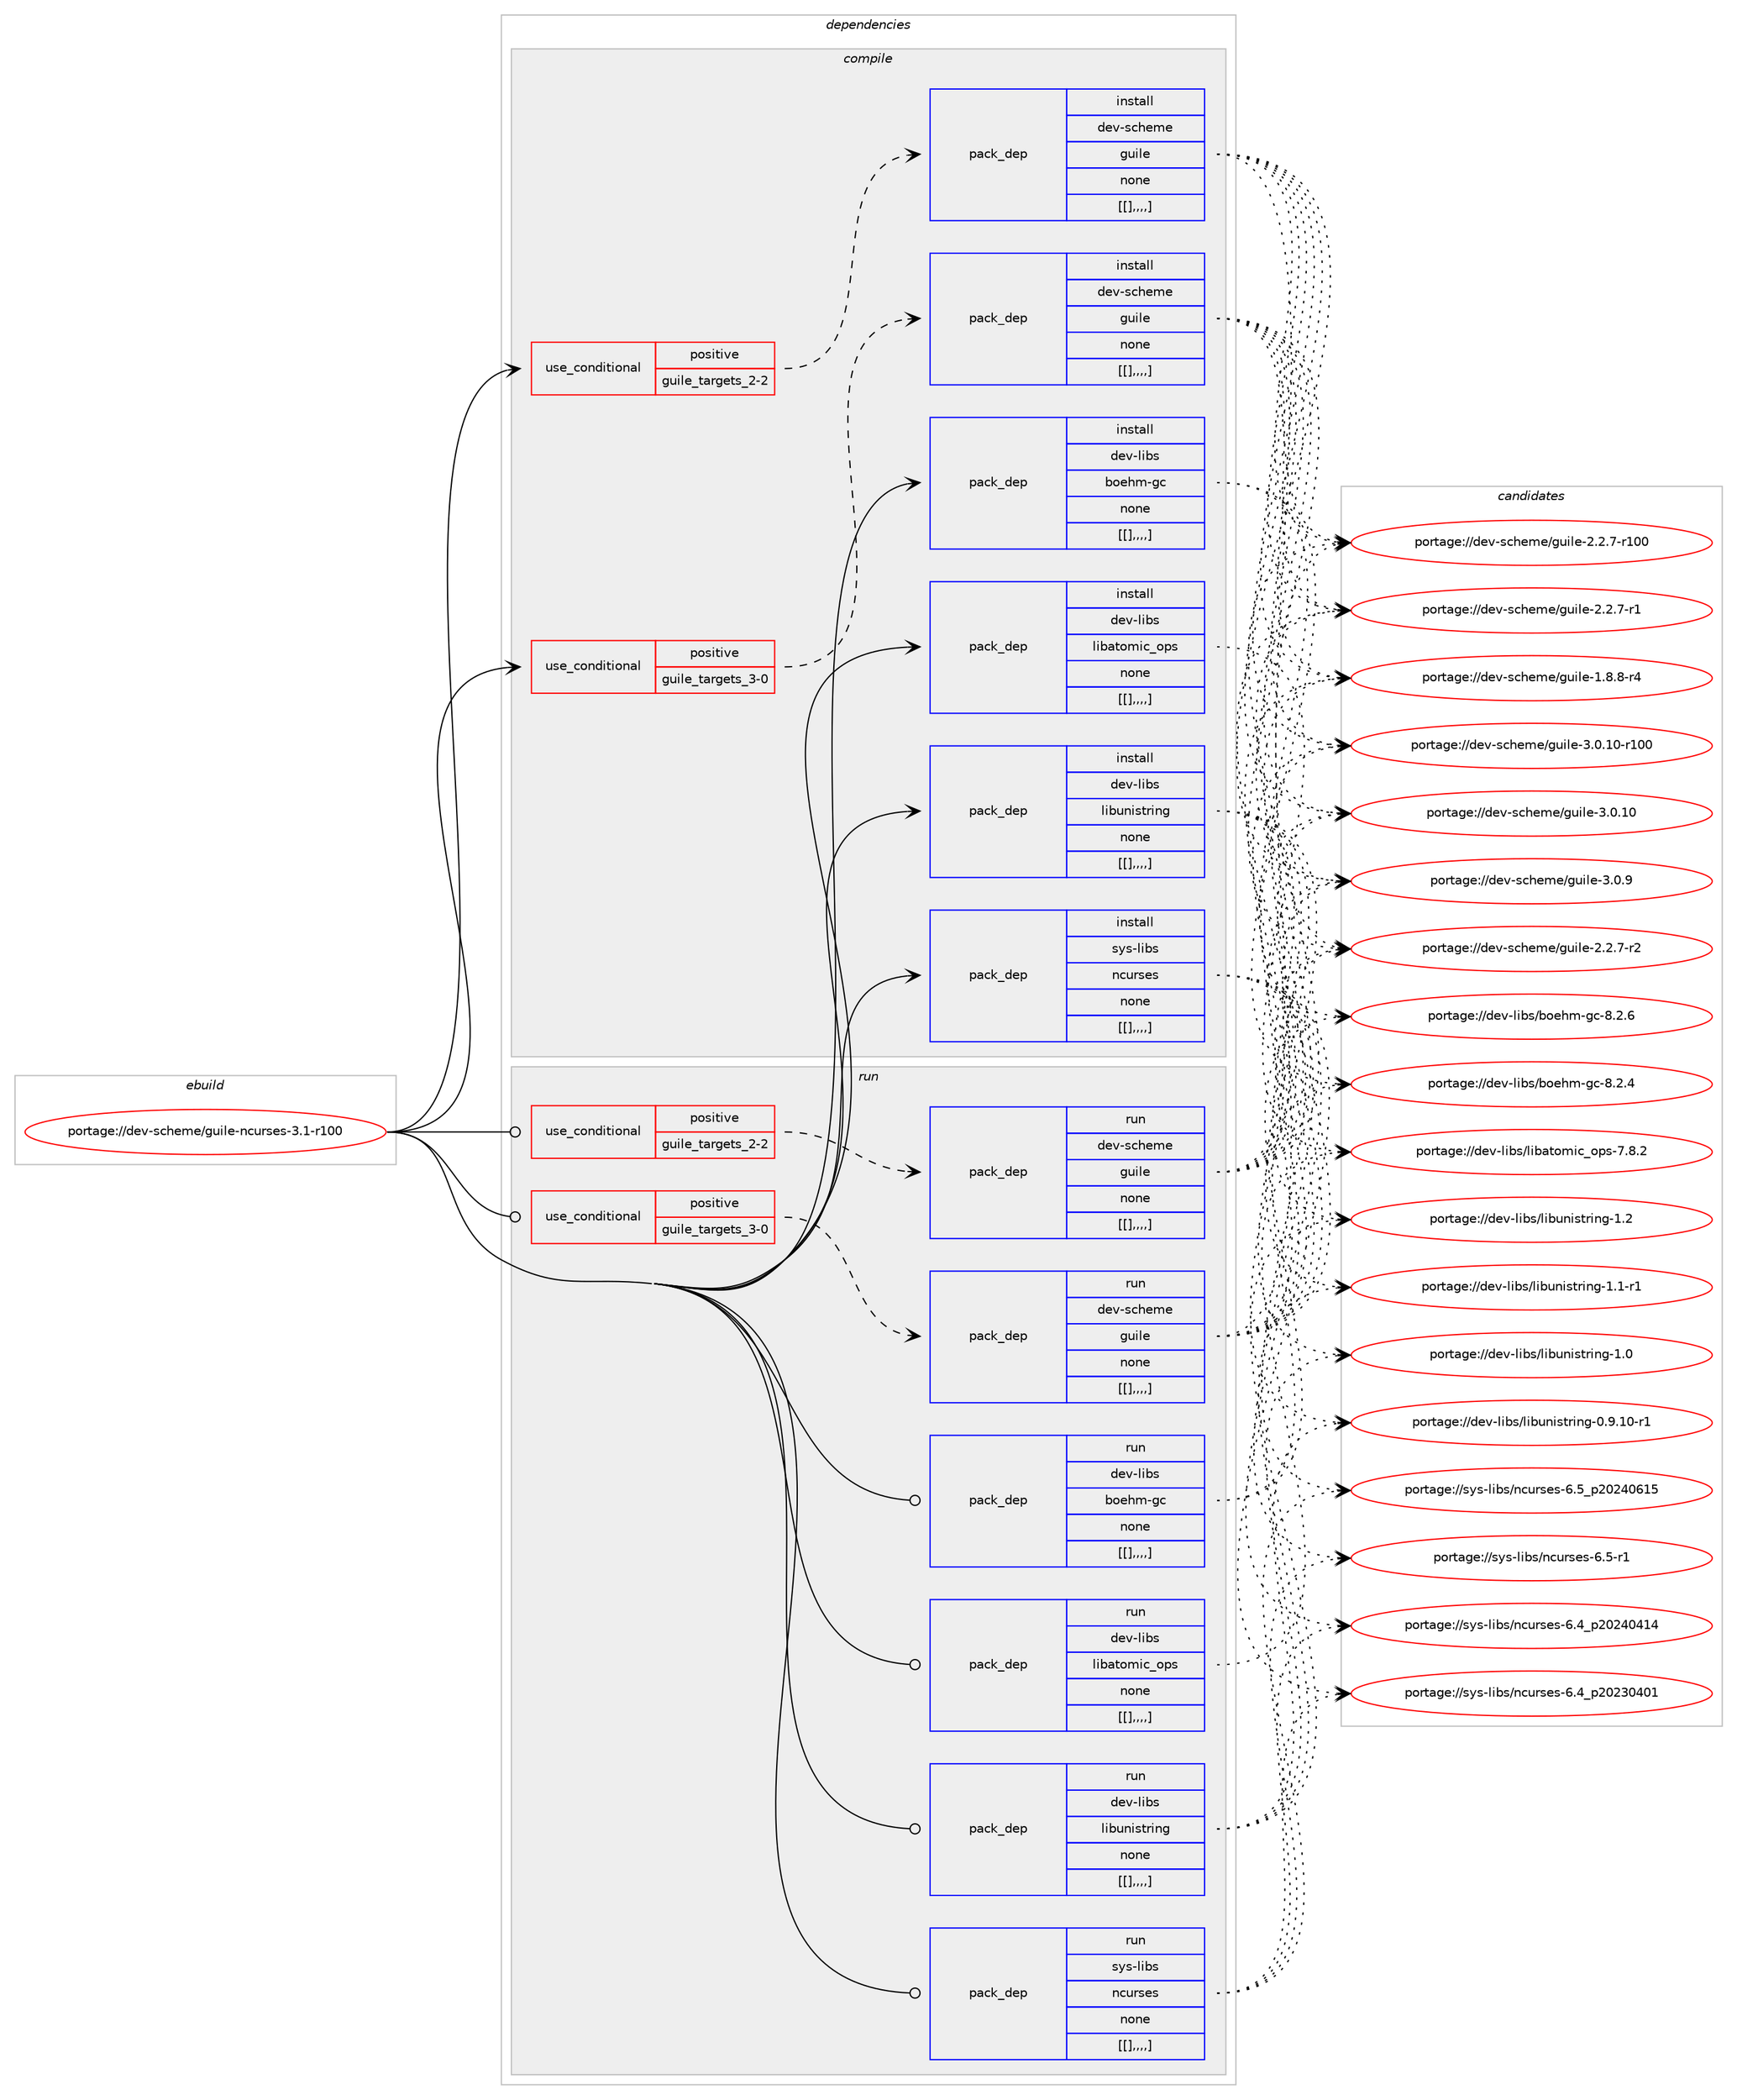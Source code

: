 digraph prolog {

# *************
# Graph options
# *************

newrank=true;
concentrate=true;
compound=true;
graph [rankdir=LR,fontname=Helvetica,fontsize=10,ranksep=1.5];#, ranksep=2.5, nodesep=0.2];
edge  [arrowhead=vee];
node  [fontname=Helvetica,fontsize=10];

# **********
# The ebuild
# **********

subgraph cluster_leftcol {
color=gray;
label=<<i>ebuild</i>>;
id [label="portage://dev-scheme/guile-ncurses-3.1-r100", color=red, width=4, href="../dev-scheme/guile-ncurses-3.1-r100.svg"];
}

# ****************
# The dependencies
# ****************

subgraph cluster_midcol {
color=gray;
label=<<i>dependencies</i>>;
subgraph cluster_compile {
fillcolor="#eeeeee";
style=filled;
label=<<i>compile</i>>;
subgraph cond61493 {
dependency213587 [label=<<TABLE BORDER="0" CELLBORDER="1" CELLSPACING="0" CELLPADDING="4"><TR><TD ROWSPAN="3" CELLPADDING="10">use_conditional</TD></TR><TR><TD>positive</TD></TR><TR><TD>guile_targets_2-2</TD></TR></TABLE>>, shape=none, color=red];
subgraph pack150707 {
dependency213588 [label=<<TABLE BORDER="0" CELLBORDER="1" CELLSPACING="0" CELLPADDING="4" WIDTH="220"><TR><TD ROWSPAN="6" CELLPADDING="30">pack_dep</TD></TR><TR><TD WIDTH="110">install</TD></TR><TR><TD>dev-scheme</TD></TR><TR><TD>guile</TD></TR><TR><TD>none</TD></TR><TR><TD>[[],,,,]</TD></TR></TABLE>>, shape=none, color=blue];
}
dependency213587:e -> dependency213588:w [weight=20,style="dashed",arrowhead="vee"];
}
id:e -> dependency213587:w [weight=20,style="solid",arrowhead="vee"];
subgraph cond61494 {
dependency213589 [label=<<TABLE BORDER="0" CELLBORDER="1" CELLSPACING="0" CELLPADDING="4"><TR><TD ROWSPAN="3" CELLPADDING="10">use_conditional</TD></TR><TR><TD>positive</TD></TR><TR><TD>guile_targets_3-0</TD></TR></TABLE>>, shape=none, color=red];
subgraph pack150708 {
dependency213590 [label=<<TABLE BORDER="0" CELLBORDER="1" CELLSPACING="0" CELLPADDING="4" WIDTH="220"><TR><TD ROWSPAN="6" CELLPADDING="30">pack_dep</TD></TR><TR><TD WIDTH="110">install</TD></TR><TR><TD>dev-scheme</TD></TR><TR><TD>guile</TD></TR><TR><TD>none</TD></TR><TR><TD>[[],,,,]</TD></TR></TABLE>>, shape=none, color=blue];
}
dependency213589:e -> dependency213590:w [weight=20,style="dashed",arrowhead="vee"];
}
id:e -> dependency213589:w [weight=20,style="solid",arrowhead="vee"];
subgraph pack150709 {
dependency213591 [label=<<TABLE BORDER="0" CELLBORDER="1" CELLSPACING="0" CELLPADDING="4" WIDTH="220"><TR><TD ROWSPAN="6" CELLPADDING="30">pack_dep</TD></TR><TR><TD WIDTH="110">install</TD></TR><TR><TD>dev-libs</TD></TR><TR><TD>boehm-gc</TD></TR><TR><TD>none</TD></TR><TR><TD>[[],,,,]</TD></TR></TABLE>>, shape=none, color=blue];
}
id:e -> dependency213591:w [weight=20,style="solid",arrowhead="vee"];
subgraph pack150710 {
dependency213592 [label=<<TABLE BORDER="0" CELLBORDER="1" CELLSPACING="0" CELLPADDING="4" WIDTH="220"><TR><TD ROWSPAN="6" CELLPADDING="30">pack_dep</TD></TR><TR><TD WIDTH="110">install</TD></TR><TR><TD>dev-libs</TD></TR><TR><TD>libatomic_ops</TD></TR><TR><TD>none</TD></TR><TR><TD>[[],,,,]</TD></TR></TABLE>>, shape=none, color=blue];
}
id:e -> dependency213592:w [weight=20,style="solid",arrowhead="vee"];
subgraph pack150711 {
dependency213593 [label=<<TABLE BORDER="0" CELLBORDER="1" CELLSPACING="0" CELLPADDING="4" WIDTH="220"><TR><TD ROWSPAN="6" CELLPADDING="30">pack_dep</TD></TR><TR><TD WIDTH="110">install</TD></TR><TR><TD>dev-libs</TD></TR><TR><TD>libunistring</TD></TR><TR><TD>none</TD></TR><TR><TD>[[],,,,]</TD></TR></TABLE>>, shape=none, color=blue];
}
id:e -> dependency213593:w [weight=20,style="solid",arrowhead="vee"];
subgraph pack150712 {
dependency213594 [label=<<TABLE BORDER="0" CELLBORDER="1" CELLSPACING="0" CELLPADDING="4" WIDTH="220"><TR><TD ROWSPAN="6" CELLPADDING="30">pack_dep</TD></TR><TR><TD WIDTH="110">install</TD></TR><TR><TD>sys-libs</TD></TR><TR><TD>ncurses</TD></TR><TR><TD>none</TD></TR><TR><TD>[[],,,,]</TD></TR></TABLE>>, shape=none, color=blue];
}
id:e -> dependency213594:w [weight=20,style="solid",arrowhead="vee"];
}
subgraph cluster_compileandrun {
fillcolor="#eeeeee";
style=filled;
label=<<i>compile and run</i>>;
}
subgraph cluster_run {
fillcolor="#eeeeee";
style=filled;
label=<<i>run</i>>;
subgraph cond61495 {
dependency213595 [label=<<TABLE BORDER="0" CELLBORDER="1" CELLSPACING="0" CELLPADDING="4"><TR><TD ROWSPAN="3" CELLPADDING="10">use_conditional</TD></TR><TR><TD>positive</TD></TR><TR><TD>guile_targets_2-2</TD></TR></TABLE>>, shape=none, color=red];
subgraph pack150713 {
dependency213596 [label=<<TABLE BORDER="0" CELLBORDER="1" CELLSPACING="0" CELLPADDING="4" WIDTH="220"><TR><TD ROWSPAN="6" CELLPADDING="30">pack_dep</TD></TR><TR><TD WIDTH="110">run</TD></TR><TR><TD>dev-scheme</TD></TR><TR><TD>guile</TD></TR><TR><TD>none</TD></TR><TR><TD>[[],,,,]</TD></TR></TABLE>>, shape=none, color=blue];
}
dependency213595:e -> dependency213596:w [weight=20,style="dashed",arrowhead="vee"];
}
id:e -> dependency213595:w [weight=20,style="solid",arrowhead="odot"];
subgraph cond61496 {
dependency213597 [label=<<TABLE BORDER="0" CELLBORDER="1" CELLSPACING="0" CELLPADDING="4"><TR><TD ROWSPAN="3" CELLPADDING="10">use_conditional</TD></TR><TR><TD>positive</TD></TR><TR><TD>guile_targets_3-0</TD></TR></TABLE>>, shape=none, color=red];
subgraph pack150714 {
dependency213598 [label=<<TABLE BORDER="0" CELLBORDER="1" CELLSPACING="0" CELLPADDING="4" WIDTH="220"><TR><TD ROWSPAN="6" CELLPADDING="30">pack_dep</TD></TR><TR><TD WIDTH="110">run</TD></TR><TR><TD>dev-scheme</TD></TR><TR><TD>guile</TD></TR><TR><TD>none</TD></TR><TR><TD>[[],,,,]</TD></TR></TABLE>>, shape=none, color=blue];
}
dependency213597:e -> dependency213598:w [weight=20,style="dashed",arrowhead="vee"];
}
id:e -> dependency213597:w [weight=20,style="solid",arrowhead="odot"];
subgraph pack150715 {
dependency213599 [label=<<TABLE BORDER="0" CELLBORDER="1" CELLSPACING="0" CELLPADDING="4" WIDTH="220"><TR><TD ROWSPAN="6" CELLPADDING="30">pack_dep</TD></TR><TR><TD WIDTH="110">run</TD></TR><TR><TD>dev-libs</TD></TR><TR><TD>boehm-gc</TD></TR><TR><TD>none</TD></TR><TR><TD>[[],,,,]</TD></TR></TABLE>>, shape=none, color=blue];
}
id:e -> dependency213599:w [weight=20,style="solid",arrowhead="odot"];
subgraph pack150716 {
dependency213600 [label=<<TABLE BORDER="0" CELLBORDER="1" CELLSPACING="0" CELLPADDING="4" WIDTH="220"><TR><TD ROWSPAN="6" CELLPADDING="30">pack_dep</TD></TR><TR><TD WIDTH="110">run</TD></TR><TR><TD>dev-libs</TD></TR><TR><TD>libatomic_ops</TD></TR><TR><TD>none</TD></TR><TR><TD>[[],,,,]</TD></TR></TABLE>>, shape=none, color=blue];
}
id:e -> dependency213600:w [weight=20,style="solid",arrowhead="odot"];
subgraph pack150717 {
dependency213601 [label=<<TABLE BORDER="0" CELLBORDER="1" CELLSPACING="0" CELLPADDING="4" WIDTH="220"><TR><TD ROWSPAN="6" CELLPADDING="30">pack_dep</TD></TR><TR><TD WIDTH="110">run</TD></TR><TR><TD>dev-libs</TD></TR><TR><TD>libunistring</TD></TR><TR><TD>none</TD></TR><TR><TD>[[],,,,]</TD></TR></TABLE>>, shape=none, color=blue];
}
id:e -> dependency213601:w [weight=20,style="solid",arrowhead="odot"];
subgraph pack150718 {
dependency213602 [label=<<TABLE BORDER="0" CELLBORDER="1" CELLSPACING="0" CELLPADDING="4" WIDTH="220"><TR><TD ROWSPAN="6" CELLPADDING="30">pack_dep</TD></TR><TR><TD WIDTH="110">run</TD></TR><TR><TD>sys-libs</TD></TR><TR><TD>ncurses</TD></TR><TR><TD>none</TD></TR><TR><TD>[[],,,,]</TD></TR></TABLE>>, shape=none, color=blue];
}
id:e -> dependency213602:w [weight=20,style="solid",arrowhead="odot"];
}
}

# **************
# The candidates
# **************

subgraph cluster_choices {
rank=same;
color=gray;
label=<<i>candidates</i>>;

subgraph choice150707 {
color=black;
nodesep=1;
choice1001011184511599104101109101471031171051081014551464846494845114494848 [label="portage://dev-scheme/guile-3.0.10-r100", color=red, width=4,href="../dev-scheme/guile-3.0.10-r100.svg"];
choice10010111845115991041011091014710311710510810145514648464948 [label="portage://dev-scheme/guile-3.0.10", color=red, width=4,href="../dev-scheme/guile-3.0.10.svg"];
choice100101118451159910410110910147103117105108101455146484657 [label="portage://dev-scheme/guile-3.0.9", color=red, width=4,href="../dev-scheme/guile-3.0.9.svg"];
choice1001011184511599104101109101471031171051081014550465046554511450 [label="portage://dev-scheme/guile-2.2.7-r2", color=red, width=4,href="../dev-scheme/guile-2.2.7-r2.svg"];
choice10010111845115991041011091014710311710510810145504650465545114494848 [label="portage://dev-scheme/guile-2.2.7-r100", color=red, width=4,href="../dev-scheme/guile-2.2.7-r100.svg"];
choice1001011184511599104101109101471031171051081014550465046554511449 [label="portage://dev-scheme/guile-2.2.7-r1", color=red, width=4,href="../dev-scheme/guile-2.2.7-r1.svg"];
choice1001011184511599104101109101471031171051081014549465646564511452 [label="portage://dev-scheme/guile-1.8.8-r4", color=red, width=4,href="../dev-scheme/guile-1.8.8-r4.svg"];
dependency213588:e -> choice1001011184511599104101109101471031171051081014551464846494845114494848:w [style=dotted,weight="100"];
dependency213588:e -> choice10010111845115991041011091014710311710510810145514648464948:w [style=dotted,weight="100"];
dependency213588:e -> choice100101118451159910410110910147103117105108101455146484657:w [style=dotted,weight="100"];
dependency213588:e -> choice1001011184511599104101109101471031171051081014550465046554511450:w [style=dotted,weight="100"];
dependency213588:e -> choice10010111845115991041011091014710311710510810145504650465545114494848:w [style=dotted,weight="100"];
dependency213588:e -> choice1001011184511599104101109101471031171051081014550465046554511449:w [style=dotted,weight="100"];
dependency213588:e -> choice1001011184511599104101109101471031171051081014549465646564511452:w [style=dotted,weight="100"];
}
subgraph choice150708 {
color=black;
nodesep=1;
choice1001011184511599104101109101471031171051081014551464846494845114494848 [label="portage://dev-scheme/guile-3.0.10-r100", color=red, width=4,href="../dev-scheme/guile-3.0.10-r100.svg"];
choice10010111845115991041011091014710311710510810145514648464948 [label="portage://dev-scheme/guile-3.0.10", color=red, width=4,href="../dev-scheme/guile-3.0.10.svg"];
choice100101118451159910410110910147103117105108101455146484657 [label="portage://dev-scheme/guile-3.0.9", color=red, width=4,href="../dev-scheme/guile-3.0.9.svg"];
choice1001011184511599104101109101471031171051081014550465046554511450 [label="portage://dev-scheme/guile-2.2.7-r2", color=red, width=4,href="../dev-scheme/guile-2.2.7-r2.svg"];
choice10010111845115991041011091014710311710510810145504650465545114494848 [label="portage://dev-scheme/guile-2.2.7-r100", color=red, width=4,href="../dev-scheme/guile-2.2.7-r100.svg"];
choice1001011184511599104101109101471031171051081014550465046554511449 [label="portage://dev-scheme/guile-2.2.7-r1", color=red, width=4,href="../dev-scheme/guile-2.2.7-r1.svg"];
choice1001011184511599104101109101471031171051081014549465646564511452 [label="portage://dev-scheme/guile-1.8.8-r4", color=red, width=4,href="../dev-scheme/guile-1.8.8-r4.svg"];
dependency213590:e -> choice1001011184511599104101109101471031171051081014551464846494845114494848:w [style=dotted,weight="100"];
dependency213590:e -> choice10010111845115991041011091014710311710510810145514648464948:w [style=dotted,weight="100"];
dependency213590:e -> choice100101118451159910410110910147103117105108101455146484657:w [style=dotted,weight="100"];
dependency213590:e -> choice1001011184511599104101109101471031171051081014550465046554511450:w [style=dotted,weight="100"];
dependency213590:e -> choice10010111845115991041011091014710311710510810145504650465545114494848:w [style=dotted,weight="100"];
dependency213590:e -> choice1001011184511599104101109101471031171051081014550465046554511449:w [style=dotted,weight="100"];
dependency213590:e -> choice1001011184511599104101109101471031171051081014549465646564511452:w [style=dotted,weight="100"];
}
subgraph choice150709 {
color=black;
nodesep=1;
choice100101118451081059811547981111011041094510399455646504654 [label="portage://dev-libs/boehm-gc-8.2.6", color=red, width=4,href="../dev-libs/boehm-gc-8.2.6.svg"];
choice100101118451081059811547981111011041094510399455646504652 [label="portage://dev-libs/boehm-gc-8.2.4", color=red, width=4,href="../dev-libs/boehm-gc-8.2.4.svg"];
dependency213591:e -> choice100101118451081059811547981111011041094510399455646504654:w [style=dotted,weight="100"];
dependency213591:e -> choice100101118451081059811547981111011041094510399455646504652:w [style=dotted,weight="100"];
}
subgraph choice150710 {
color=black;
nodesep=1;
choice10010111845108105981154710810598971161111091059995111112115455546564650 [label="portage://dev-libs/libatomic_ops-7.8.2", color=red, width=4,href="../dev-libs/libatomic_ops-7.8.2.svg"];
dependency213592:e -> choice10010111845108105981154710810598971161111091059995111112115455546564650:w [style=dotted,weight="100"];
}
subgraph choice150711 {
color=black;
nodesep=1;
choice1001011184510810598115471081059811711010511511611410511010345494650 [label="portage://dev-libs/libunistring-1.2", color=red, width=4,href="../dev-libs/libunistring-1.2.svg"];
choice10010111845108105981154710810598117110105115116114105110103454946494511449 [label="portage://dev-libs/libunistring-1.1-r1", color=red, width=4,href="../dev-libs/libunistring-1.1-r1.svg"];
choice1001011184510810598115471081059811711010511511611410511010345494648 [label="portage://dev-libs/libunistring-1.0", color=red, width=4,href="../dev-libs/libunistring-1.0.svg"];
choice10010111845108105981154710810598117110105115116114105110103454846574649484511449 [label="portage://dev-libs/libunistring-0.9.10-r1", color=red, width=4,href="../dev-libs/libunistring-0.9.10-r1.svg"];
dependency213593:e -> choice1001011184510810598115471081059811711010511511611410511010345494650:w [style=dotted,weight="100"];
dependency213593:e -> choice10010111845108105981154710810598117110105115116114105110103454946494511449:w [style=dotted,weight="100"];
dependency213593:e -> choice1001011184510810598115471081059811711010511511611410511010345494648:w [style=dotted,weight="100"];
dependency213593:e -> choice10010111845108105981154710810598117110105115116114105110103454846574649484511449:w [style=dotted,weight="100"];
}
subgraph choice150712 {
color=black;
nodesep=1;
choice1151211154510810598115471109911711411510111545544653951125048505248544953 [label="portage://sys-libs/ncurses-6.5_p20240615", color=red, width=4,href="../sys-libs/ncurses-6.5_p20240615.svg"];
choice11512111545108105981154711099117114115101115455446534511449 [label="portage://sys-libs/ncurses-6.5-r1", color=red, width=4,href="../sys-libs/ncurses-6.5-r1.svg"];
choice1151211154510810598115471109911711411510111545544652951125048505248524952 [label="portage://sys-libs/ncurses-6.4_p20240414", color=red, width=4,href="../sys-libs/ncurses-6.4_p20240414.svg"];
choice1151211154510810598115471109911711411510111545544652951125048505148524849 [label="portage://sys-libs/ncurses-6.4_p20230401", color=red, width=4,href="../sys-libs/ncurses-6.4_p20230401.svg"];
dependency213594:e -> choice1151211154510810598115471109911711411510111545544653951125048505248544953:w [style=dotted,weight="100"];
dependency213594:e -> choice11512111545108105981154711099117114115101115455446534511449:w [style=dotted,weight="100"];
dependency213594:e -> choice1151211154510810598115471109911711411510111545544652951125048505248524952:w [style=dotted,weight="100"];
dependency213594:e -> choice1151211154510810598115471109911711411510111545544652951125048505148524849:w [style=dotted,weight="100"];
}
subgraph choice150713 {
color=black;
nodesep=1;
choice1001011184511599104101109101471031171051081014551464846494845114494848 [label="portage://dev-scheme/guile-3.0.10-r100", color=red, width=4,href="../dev-scheme/guile-3.0.10-r100.svg"];
choice10010111845115991041011091014710311710510810145514648464948 [label="portage://dev-scheme/guile-3.0.10", color=red, width=4,href="../dev-scheme/guile-3.0.10.svg"];
choice100101118451159910410110910147103117105108101455146484657 [label="portage://dev-scheme/guile-3.0.9", color=red, width=4,href="../dev-scheme/guile-3.0.9.svg"];
choice1001011184511599104101109101471031171051081014550465046554511450 [label="portage://dev-scheme/guile-2.2.7-r2", color=red, width=4,href="../dev-scheme/guile-2.2.7-r2.svg"];
choice10010111845115991041011091014710311710510810145504650465545114494848 [label="portage://dev-scheme/guile-2.2.7-r100", color=red, width=4,href="../dev-scheme/guile-2.2.7-r100.svg"];
choice1001011184511599104101109101471031171051081014550465046554511449 [label="portage://dev-scheme/guile-2.2.7-r1", color=red, width=4,href="../dev-scheme/guile-2.2.7-r1.svg"];
choice1001011184511599104101109101471031171051081014549465646564511452 [label="portage://dev-scheme/guile-1.8.8-r4", color=red, width=4,href="../dev-scheme/guile-1.8.8-r4.svg"];
dependency213596:e -> choice1001011184511599104101109101471031171051081014551464846494845114494848:w [style=dotted,weight="100"];
dependency213596:e -> choice10010111845115991041011091014710311710510810145514648464948:w [style=dotted,weight="100"];
dependency213596:e -> choice100101118451159910410110910147103117105108101455146484657:w [style=dotted,weight="100"];
dependency213596:e -> choice1001011184511599104101109101471031171051081014550465046554511450:w [style=dotted,weight="100"];
dependency213596:e -> choice10010111845115991041011091014710311710510810145504650465545114494848:w [style=dotted,weight="100"];
dependency213596:e -> choice1001011184511599104101109101471031171051081014550465046554511449:w [style=dotted,weight="100"];
dependency213596:e -> choice1001011184511599104101109101471031171051081014549465646564511452:w [style=dotted,weight="100"];
}
subgraph choice150714 {
color=black;
nodesep=1;
choice1001011184511599104101109101471031171051081014551464846494845114494848 [label="portage://dev-scheme/guile-3.0.10-r100", color=red, width=4,href="../dev-scheme/guile-3.0.10-r100.svg"];
choice10010111845115991041011091014710311710510810145514648464948 [label="portage://dev-scheme/guile-3.0.10", color=red, width=4,href="../dev-scheme/guile-3.0.10.svg"];
choice100101118451159910410110910147103117105108101455146484657 [label="portage://dev-scheme/guile-3.0.9", color=red, width=4,href="../dev-scheme/guile-3.0.9.svg"];
choice1001011184511599104101109101471031171051081014550465046554511450 [label="portage://dev-scheme/guile-2.2.7-r2", color=red, width=4,href="../dev-scheme/guile-2.2.7-r2.svg"];
choice10010111845115991041011091014710311710510810145504650465545114494848 [label="portage://dev-scheme/guile-2.2.7-r100", color=red, width=4,href="../dev-scheme/guile-2.2.7-r100.svg"];
choice1001011184511599104101109101471031171051081014550465046554511449 [label="portage://dev-scheme/guile-2.2.7-r1", color=red, width=4,href="../dev-scheme/guile-2.2.7-r1.svg"];
choice1001011184511599104101109101471031171051081014549465646564511452 [label="portage://dev-scheme/guile-1.8.8-r4", color=red, width=4,href="../dev-scheme/guile-1.8.8-r4.svg"];
dependency213598:e -> choice1001011184511599104101109101471031171051081014551464846494845114494848:w [style=dotted,weight="100"];
dependency213598:e -> choice10010111845115991041011091014710311710510810145514648464948:w [style=dotted,weight="100"];
dependency213598:e -> choice100101118451159910410110910147103117105108101455146484657:w [style=dotted,weight="100"];
dependency213598:e -> choice1001011184511599104101109101471031171051081014550465046554511450:w [style=dotted,weight="100"];
dependency213598:e -> choice10010111845115991041011091014710311710510810145504650465545114494848:w [style=dotted,weight="100"];
dependency213598:e -> choice1001011184511599104101109101471031171051081014550465046554511449:w [style=dotted,weight="100"];
dependency213598:e -> choice1001011184511599104101109101471031171051081014549465646564511452:w [style=dotted,weight="100"];
}
subgraph choice150715 {
color=black;
nodesep=1;
choice100101118451081059811547981111011041094510399455646504654 [label="portage://dev-libs/boehm-gc-8.2.6", color=red, width=4,href="../dev-libs/boehm-gc-8.2.6.svg"];
choice100101118451081059811547981111011041094510399455646504652 [label="portage://dev-libs/boehm-gc-8.2.4", color=red, width=4,href="../dev-libs/boehm-gc-8.2.4.svg"];
dependency213599:e -> choice100101118451081059811547981111011041094510399455646504654:w [style=dotted,weight="100"];
dependency213599:e -> choice100101118451081059811547981111011041094510399455646504652:w [style=dotted,weight="100"];
}
subgraph choice150716 {
color=black;
nodesep=1;
choice10010111845108105981154710810598971161111091059995111112115455546564650 [label="portage://dev-libs/libatomic_ops-7.8.2", color=red, width=4,href="../dev-libs/libatomic_ops-7.8.2.svg"];
dependency213600:e -> choice10010111845108105981154710810598971161111091059995111112115455546564650:w [style=dotted,weight="100"];
}
subgraph choice150717 {
color=black;
nodesep=1;
choice1001011184510810598115471081059811711010511511611410511010345494650 [label="portage://dev-libs/libunistring-1.2", color=red, width=4,href="../dev-libs/libunistring-1.2.svg"];
choice10010111845108105981154710810598117110105115116114105110103454946494511449 [label="portage://dev-libs/libunistring-1.1-r1", color=red, width=4,href="../dev-libs/libunistring-1.1-r1.svg"];
choice1001011184510810598115471081059811711010511511611410511010345494648 [label="portage://dev-libs/libunistring-1.0", color=red, width=4,href="../dev-libs/libunistring-1.0.svg"];
choice10010111845108105981154710810598117110105115116114105110103454846574649484511449 [label="portage://dev-libs/libunistring-0.9.10-r1", color=red, width=4,href="../dev-libs/libunistring-0.9.10-r1.svg"];
dependency213601:e -> choice1001011184510810598115471081059811711010511511611410511010345494650:w [style=dotted,weight="100"];
dependency213601:e -> choice10010111845108105981154710810598117110105115116114105110103454946494511449:w [style=dotted,weight="100"];
dependency213601:e -> choice1001011184510810598115471081059811711010511511611410511010345494648:w [style=dotted,weight="100"];
dependency213601:e -> choice10010111845108105981154710810598117110105115116114105110103454846574649484511449:w [style=dotted,weight="100"];
}
subgraph choice150718 {
color=black;
nodesep=1;
choice1151211154510810598115471109911711411510111545544653951125048505248544953 [label="portage://sys-libs/ncurses-6.5_p20240615", color=red, width=4,href="../sys-libs/ncurses-6.5_p20240615.svg"];
choice11512111545108105981154711099117114115101115455446534511449 [label="portage://sys-libs/ncurses-6.5-r1", color=red, width=4,href="../sys-libs/ncurses-6.5-r1.svg"];
choice1151211154510810598115471109911711411510111545544652951125048505248524952 [label="portage://sys-libs/ncurses-6.4_p20240414", color=red, width=4,href="../sys-libs/ncurses-6.4_p20240414.svg"];
choice1151211154510810598115471109911711411510111545544652951125048505148524849 [label="portage://sys-libs/ncurses-6.4_p20230401", color=red, width=4,href="../sys-libs/ncurses-6.4_p20230401.svg"];
dependency213602:e -> choice1151211154510810598115471109911711411510111545544653951125048505248544953:w [style=dotted,weight="100"];
dependency213602:e -> choice11512111545108105981154711099117114115101115455446534511449:w [style=dotted,weight="100"];
dependency213602:e -> choice1151211154510810598115471109911711411510111545544652951125048505248524952:w [style=dotted,weight="100"];
dependency213602:e -> choice1151211154510810598115471109911711411510111545544652951125048505148524849:w [style=dotted,weight="100"];
}
}

}
